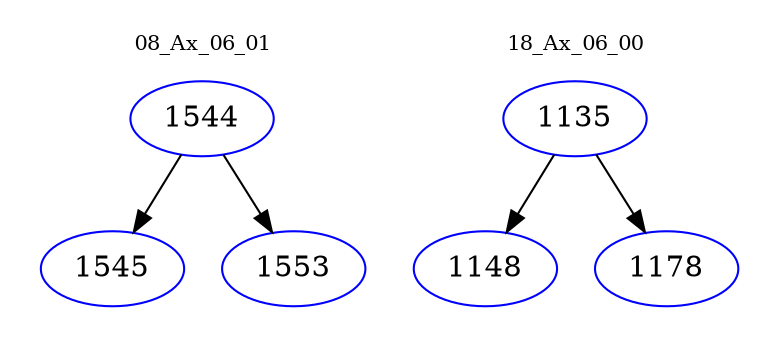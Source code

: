 digraph{
subgraph cluster_0 {
color = white
label = "08_Ax_06_01";
fontsize=10;
T0_1544 [label="1544", color="blue"]
T0_1544 -> T0_1545 [color="black"]
T0_1545 [label="1545", color="blue"]
T0_1544 -> T0_1553 [color="black"]
T0_1553 [label="1553", color="blue"]
}
subgraph cluster_1 {
color = white
label = "18_Ax_06_00";
fontsize=10;
T1_1135 [label="1135", color="blue"]
T1_1135 -> T1_1148 [color="black"]
T1_1148 [label="1148", color="blue"]
T1_1135 -> T1_1178 [color="black"]
T1_1178 [label="1178", color="blue"]
}
}
